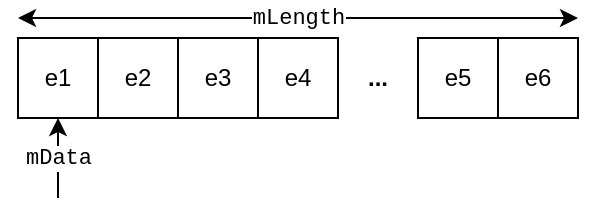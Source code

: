 <mxfile>
    <diagram id="0t5mX0NjPMdapINxPgcE" name="Page-1">
        <mxGraphModel dx="776" dy="614" grid="1" gridSize="10" guides="1" tooltips="1" connect="1" arrows="1" fold="1" page="1" pageScale="1" pageWidth="850" pageHeight="1100" background="#ffffff" math="0" shadow="0">
            <root>
                <mxCell id="0"/>
                <mxCell id="1" parent="0"/>
                <mxCell id="2" value="e1" style="whiteSpace=wrap;html=1;aspect=fixed;" parent="1" vertex="1">
                    <mxGeometry x="200" y="280" width="40" height="40" as="geometry"/>
                </mxCell>
                <mxCell id="3" value="e2" style="whiteSpace=wrap;html=1;aspect=fixed;" parent="1" vertex="1">
                    <mxGeometry x="240" y="280" width="40" height="40" as="geometry"/>
                </mxCell>
                <mxCell id="4" value="e3" style="whiteSpace=wrap;html=1;aspect=fixed;" parent="1" vertex="1">
                    <mxGeometry x="280" y="280" width="40" height="40" as="geometry"/>
                </mxCell>
                <mxCell id="5" value="e4" style="whiteSpace=wrap;html=1;aspect=fixed;" parent="1" vertex="1">
                    <mxGeometry x="320" y="280" width="40" height="40" as="geometry"/>
                </mxCell>
                <mxCell id="6" value="e5" style="whiteSpace=wrap;html=1;aspect=fixed;" parent="1" vertex="1">
                    <mxGeometry x="400" y="280" width="40" height="40" as="geometry"/>
                </mxCell>
                <mxCell id="8" value="e6" style="whiteSpace=wrap;html=1;aspect=fixed;" parent="1" vertex="1">
                    <mxGeometry x="440" y="280" width="40" height="40" as="geometry"/>
                </mxCell>
                <mxCell id="9" value="..." style="text;html=1;align=center;verticalAlign=middle;whiteSpace=wrap;rounded=0;fontStyle=1" parent="1" vertex="1">
                    <mxGeometry x="360" y="280" width="40" height="40" as="geometry"/>
                </mxCell>
                <mxCell id="10" value="mLength" style="endArrow=classic;startArrow=classic;html=1;fontFamily=Courier New;" parent="1" edge="1">
                    <mxGeometry width="50" height="50" relative="1" as="geometry">
                        <mxPoint x="200" y="270" as="sourcePoint"/>
                        <mxPoint x="480" y="270" as="targetPoint"/>
                    </mxGeometry>
                </mxCell>
                <mxCell id="11" value="mData" style="endArrow=classic;html=1;entryX=0.5;entryY=1;entryDx=0;entryDy=0;fontFamily=Courier New;" parent="1" target="2" edge="1">
                    <mxGeometry width="50" height="50" relative="1" as="geometry">
                        <mxPoint x="220" y="360" as="sourcePoint"/>
                        <mxPoint x="200" y="330" as="targetPoint"/>
                        <mxPoint as="offset"/>
                    </mxGeometry>
                </mxCell>
            </root>
        </mxGraphModel>
    </diagram>
</mxfile>